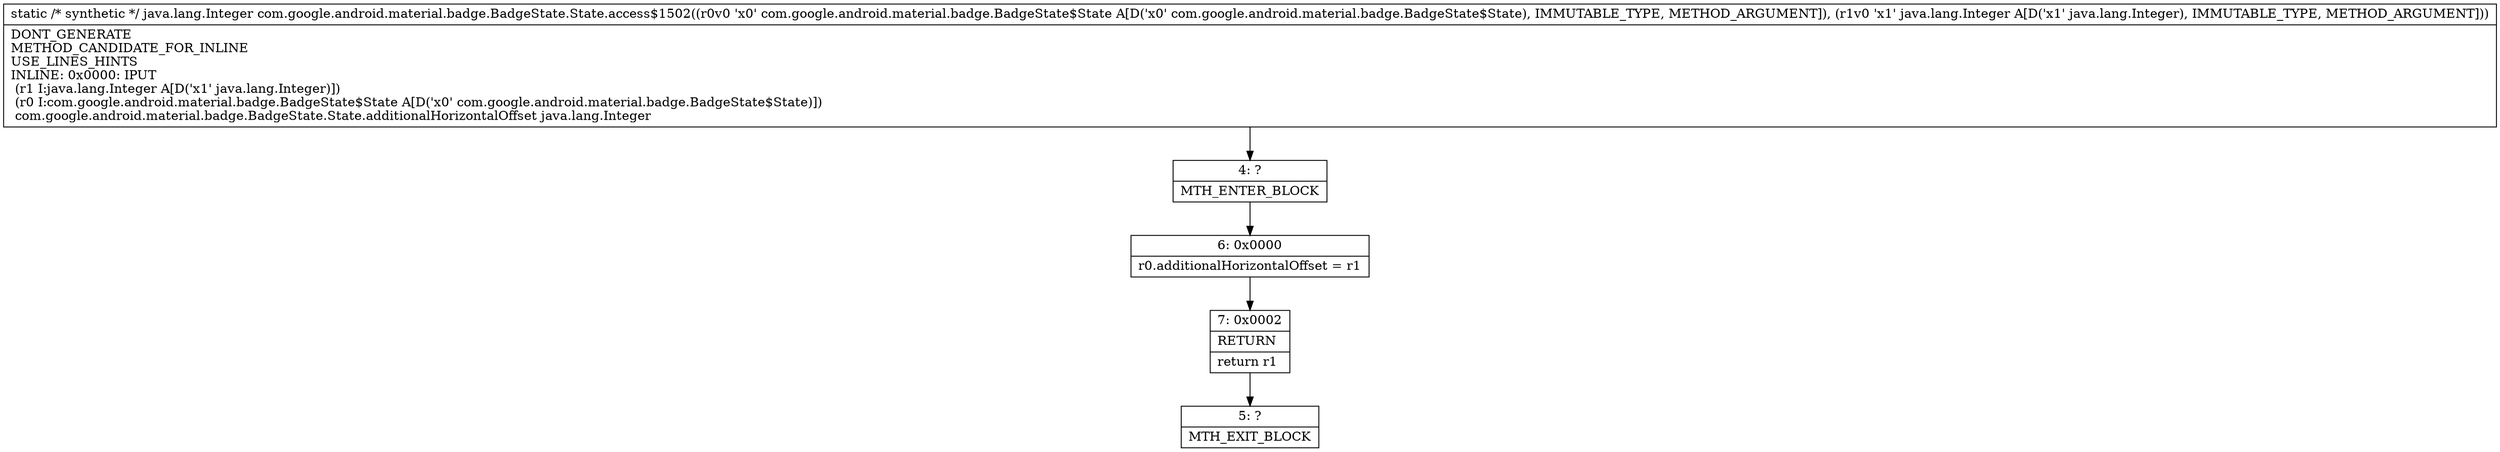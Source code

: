 digraph "CFG forcom.google.android.material.badge.BadgeState.State.access$1502(Lcom\/google\/android\/material\/badge\/BadgeState$State;Ljava\/lang\/Integer;)Ljava\/lang\/Integer;" {
Node_4 [shape=record,label="{4\:\ ?|MTH_ENTER_BLOCK\l}"];
Node_6 [shape=record,label="{6\:\ 0x0000|r0.additionalHorizontalOffset = r1\l}"];
Node_7 [shape=record,label="{7\:\ 0x0002|RETURN\l|return r1\l}"];
Node_5 [shape=record,label="{5\:\ ?|MTH_EXIT_BLOCK\l}"];
MethodNode[shape=record,label="{static \/* synthetic *\/ java.lang.Integer com.google.android.material.badge.BadgeState.State.access$1502((r0v0 'x0' com.google.android.material.badge.BadgeState$State A[D('x0' com.google.android.material.badge.BadgeState$State), IMMUTABLE_TYPE, METHOD_ARGUMENT]), (r1v0 'x1' java.lang.Integer A[D('x1' java.lang.Integer), IMMUTABLE_TYPE, METHOD_ARGUMENT]))  | DONT_GENERATE\lMETHOD_CANDIDATE_FOR_INLINE\lUSE_LINES_HINTS\lINLINE: 0x0000: IPUT  \l  (r1 I:java.lang.Integer A[D('x1' java.lang.Integer)])\l  (r0 I:com.google.android.material.badge.BadgeState$State A[D('x0' com.google.android.material.badge.BadgeState$State)])\l com.google.android.material.badge.BadgeState.State.additionalHorizontalOffset java.lang.Integer\l}"];
MethodNode -> Node_4;Node_4 -> Node_6;
Node_6 -> Node_7;
Node_7 -> Node_5;
}

